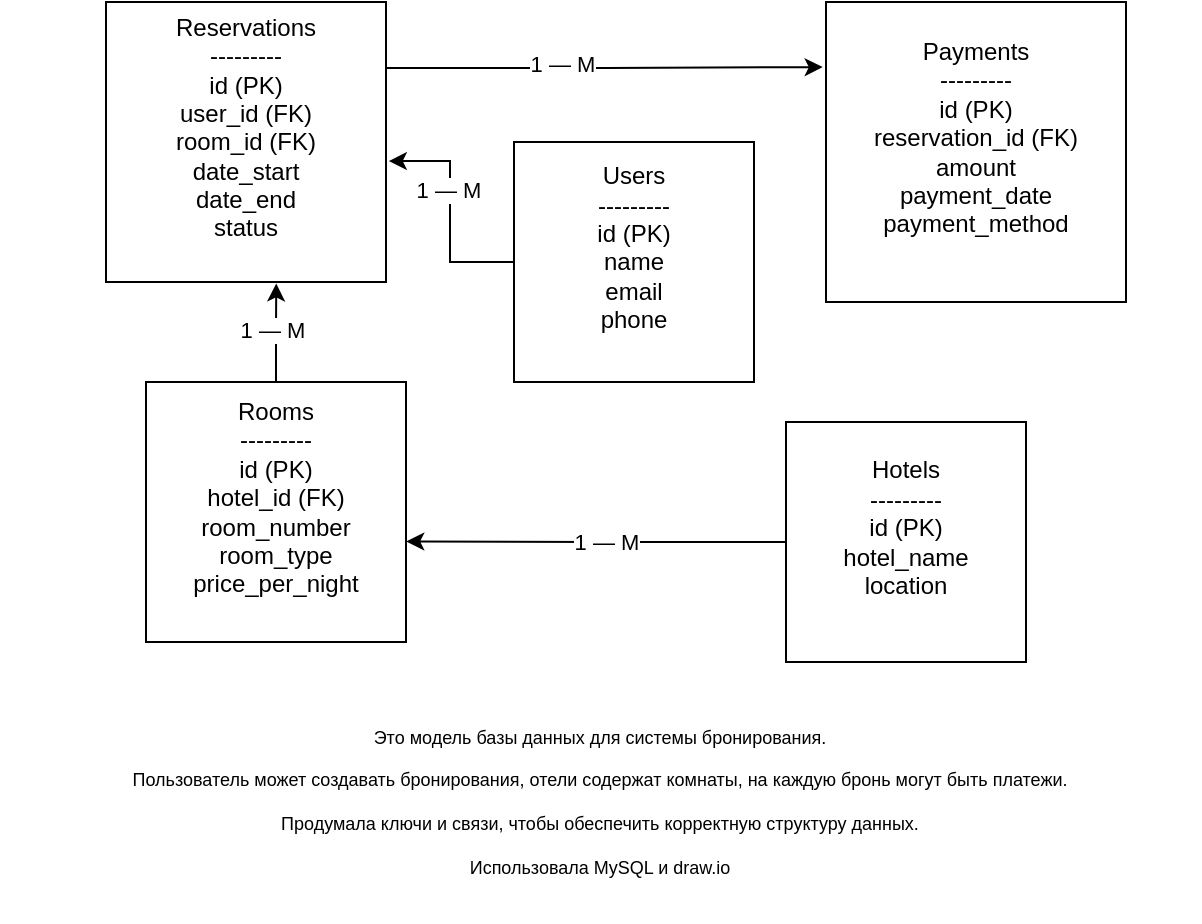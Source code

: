 <mxfile version="28.2.8">
  <diagram name="Страница — 1" id="x2lEu_UDh_w9RI0CHZWa">
    <mxGraphModel grid="1" page="1" gridSize="10" guides="1" tooltips="1" connect="1" arrows="1" fold="1" pageScale="1" pageWidth="827" pageHeight="1169" math="0" shadow="0">
      <root>
        <mxCell id="0" />
        <mxCell id="1" parent="0" />
        <mxCell id="lHExN2M5WyhE-lYZgi9v-1" value="&lt;div&gt;Users&lt;/div&gt;&lt;div&gt;---------&lt;/div&gt;&lt;div&gt;id (PK)&lt;/div&gt;&lt;div&gt;name&lt;/div&gt;&lt;div&gt;email&lt;/div&gt;&lt;div&gt;phone&lt;/div&gt;&lt;div&gt;&lt;br&gt;&lt;/div&gt;" style="whiteSpace=wrap;html=1;aspect=fixed;" vertex="1" parent="1">
          <mxGeometry x="304" y="80" width="120" height="120" as="geometry" />
        </mxCell>
        <mxCell id="lHExN2M5WyhE-lYZgi9v-2" value="&lt;div&gt;Hotels&lt;/div&gt;&lt;div&gt;---------&lt;/div&gt;&lt;div&gt;id (PK)&lt;/div&gt;&lt;div&gt;hotel_name&lt;/div&gt;&lt;div&gt;location&lt;/div&gt;&lt;div&gt;&lt;br&gt;&lt;/div&gt;" style="whiteSpace=wrap;html=1;aspect=fixed;" vertex="1" parent="1">
          <mxGeometry x="440" y="220" width="120" height="120" as="geometry" />
        </mxCell>
        <mxCell id="lHExN2M5WyhE-lYZgi9v-3" value="&lt;div&gt;Rooms&lt;/div&gt;&lt;div&gt;---------&lt;/div&gt;&lt;div&gt;id (PK)&lt;/div&gt;&lt;div&gt;hotel_id (FK)&lt;/div&gt;&lt;div&gt;room_number&lt;/div&gt;&lt;div&gt;room_type&lt;/div&gt;&lt;div&gt;price_per_night&lt;/div&gt;&lt;div&gt;&lt;br&gt;&lt;/div&gt;" style="whiteSpace=wrap;html=1;aspect=fixed;" vertex="1" parent="1">
          <mxGeometry x="120" y="200" width="130" height="130" as="geometry" />
        </mxCell>
        <mxCell id="lHExN2M5WyhE-lYZgi9v-4" value="&lt;div&gt;Reservations&lt;/div&gt;&lt;div&gt;---------&lt;/div&gt;&lt;div&gt;id (PK)&lt;/div&gt;&lt;div&gt;user_id (FK)&lt;/div&gt;&lt;div&gt;room_id (FK)&lt;/div&gt;&lt;div&gt;date_start&lt;/div&gt;&lt;div&gt;date_end&lt;/div&gt;&lt;div&gt;status&lt;/div&gt;&lt;div&gt;&lt;br&gt;&lt;/div&gt;" style="whiteSpace=wrap;html=1;aspect=fixed;" vertex="1" parent="1">
          <mxGeometry x="100" y="10" width="140" height="140" as="geometry" />
        </mxCell>
        <mxCell id="0rAQ4XYA2KwmF-D6hNWL-1" value="&lt;div&gt;Payments&lt;/div&gt;&lt;div&gt;---------&lt;/div&gt;&lt;div&gt;id (PK)&lt;/div&gt;&lt;div&gt;reservation_id (FK)&lt;/div&gt;&lt;div&gt;amount&lt;/div&gt;&lt;div&gt;payment_date&lt;/div&gt;&lt;div&gt;payment_method&lt;/div&gt;&lt;div&gt;&lt;br&gt;&lt;/div&gt;" style="whiteSpace=wrap;html=1;aspect=fixed;" vertex="1" parent="1">
          <mxGeometry x="460" y="10" width="150" height="150" as="geometry" />
        </mxCell>
        <mxCell id="0rAQ4XYA2KwmF-D6hNWL-8" style="edgeStyle=orthogonalEdgeStyle;rounded=0;orthogonalLoop=1;jettySize=auto;html=1;exitX=1;exitY=0.25;exitDx=0;exitDy=0;entryX=-0.011;entryY=0.217;entryDx=0;entryDy=0;entryPerimeter=0;" edge="1" parent="1" source="lHExN2M5WyhE-lYZgi9v-4" target="0rAQ4XYA2KwmF-D6hNWL-1">
          <mxGeometry relative="1" as="geometry">
            <Array as="points">
              <mxPoint x="240" y="43" />
              <mxPoint x="350" y="43" />
            </Array>
          </mxGeometry>
        </mxCell>
        <mxCell id="0rAQ4XYA2KwmF-D6hNWL-23" value="1 — M" style="edgeLabel;html=1;align=center;verticalAlign=middle;resizable=0;points=[];" connectable="0" vertex="1" parent="0rAQ4XYA2KwmF-D6hNWL-8">
          <mxGeometry x="-0.185" y="2" relative="1" as="geometry">
            <mxPoint as="offset" />
          </mxGeometry>
        </mxCell>
        <mxCell id="0rAQ4XYA2KwmF-D6hNWL-17" style="edgeStyle=orthogonalEdgeStyle;rounded=0;orthogonalLoop=1;jettySize=auto;html=1;entryX=1.01;entryY=0.568;entryDx=0;entryDy=0;entryPerimeter=0;" edge="1" parent="1" source="lHExN2M5WyhE-lYZgi9v-1" target="lHExN2M5WyhE-lYZgi9v-4">
          <mxGeometry relative="1" as="geometry" />
        </mxCell>
        <mxCell id="0rAQ4XYA2KwmF-D6hNWL-18" value="1 — M" style="edgeLabel;html=1;align=center;verticalAlign=middle;resizable=0;points=[];" connectable="0" vertex="1" parent="0rAQ4XYA2KwmF-D6hNWL-17">
          <mxGeometry x="0.212" y="1" relative="1" as="geometry">
            <mxPoint as="offset" />
          </mxGeometry>
        </mxCell>
        <mxCell id="0rAQ4XYA2KwmF-D6hNWL-19" style="edgeStyle=orthogonalEdgeStyle;rounded=0;orthogonalLoop=1;jettySize=auto;html=1;entryX=1.001;entryY=0.613;entryDx=0;entryDy=0;entryPerimeter=0;" edge="1" parent="1" source="lHExN2M5WyhE-lYZgi9v-2" target="lHExN2M5WyhE-lYZgi9v-3">
          <mxGeometry relative="1" as="geometry" />
        </mxCell>
        <mxCell id="0rAQ4XYA2KwmF-D6hNWL-20" value="1 — M" style="edgeLabel;html=1;align=center;verticalAlign=middle;resizable=0;points=[];" connectable="0" vertex="1" parent="0rAQ4XYA2KwmF-D6hNWL-19">
          <mxGeometry x="-0.054" relative="1" as="geometry">
            <mxPoint as="offset" />
          </mxGeometry>
        </mxCell>
        <mxCell id="0rAQ4XYA2KwmF-D6hNWL-21" style="edgeStyle=orthogonalEdgeStyle;rounded=0;orthogonalLoop=1;jettySize=auto;html=1;entryX=0.608;entryY=1.005;entryDx=0;entryDy=0;entryPerimeter=0;" edge="1" parent="1" source="lHExN2M5WyhE-lYZgi9v-3" target="lHExN2M5WyhE-lYZgi9v-4">
          <mxGeometry relative="1" as="geometry" />
        </mxCell>
        <mxCell id="0rAQ4XYA2KwmF-D6hNWL-22" value="1 — M" style="edgeLabel;html=1;align=center;verticalAlign=middle;resizable=0;points=[];" connectable="0" vertex="1" parent="0rAQ4XYA2KwmF-D6hNWL-21">
          <mxGeometry x="0.044" y="2" relative="1" as="geometry">
            <mxPoint as="offset" />
          </mxGeometry>
        </mxCell>
        <mxCell id="0rAQ4XYA2KwmF-D6hNWL-25" value="Это модель базы данных для системы бронирования.&lt;br data-start=&quot;1158&quot; data-end=&quot;1161&quot;&gt;&lt;br&gt;Пользователь может создавать бронирования, отели содержат комнаты, на каждую бронь могут быть платежи.&lt;br data-start=&quot;1265&quot; data-end=&quot;1268&quot;&gt;&lt;br&gt;Продумала ключи и связи, чтобы обеспечить корректную структуру данных.&lt;br data-start=&quot;1340&quot; data-end=&quot;1343&quot;&gt;&lt;br&gt;Использовала MySQL и draw.io" style="text;html=1;whiteSpace=wrap;strokeColor=none;fillColor=none;align=center;verticalAlign=middle;rounded=0;opacity=90;fontSize=9;" vertex="1" parent="1">
          <mxGeometry x="47" y="350" width="600" height="120" as="geometry" />
        </mxCell>
      </root>
    </mxGraphModel>
  </diagram>
</mxfile>
